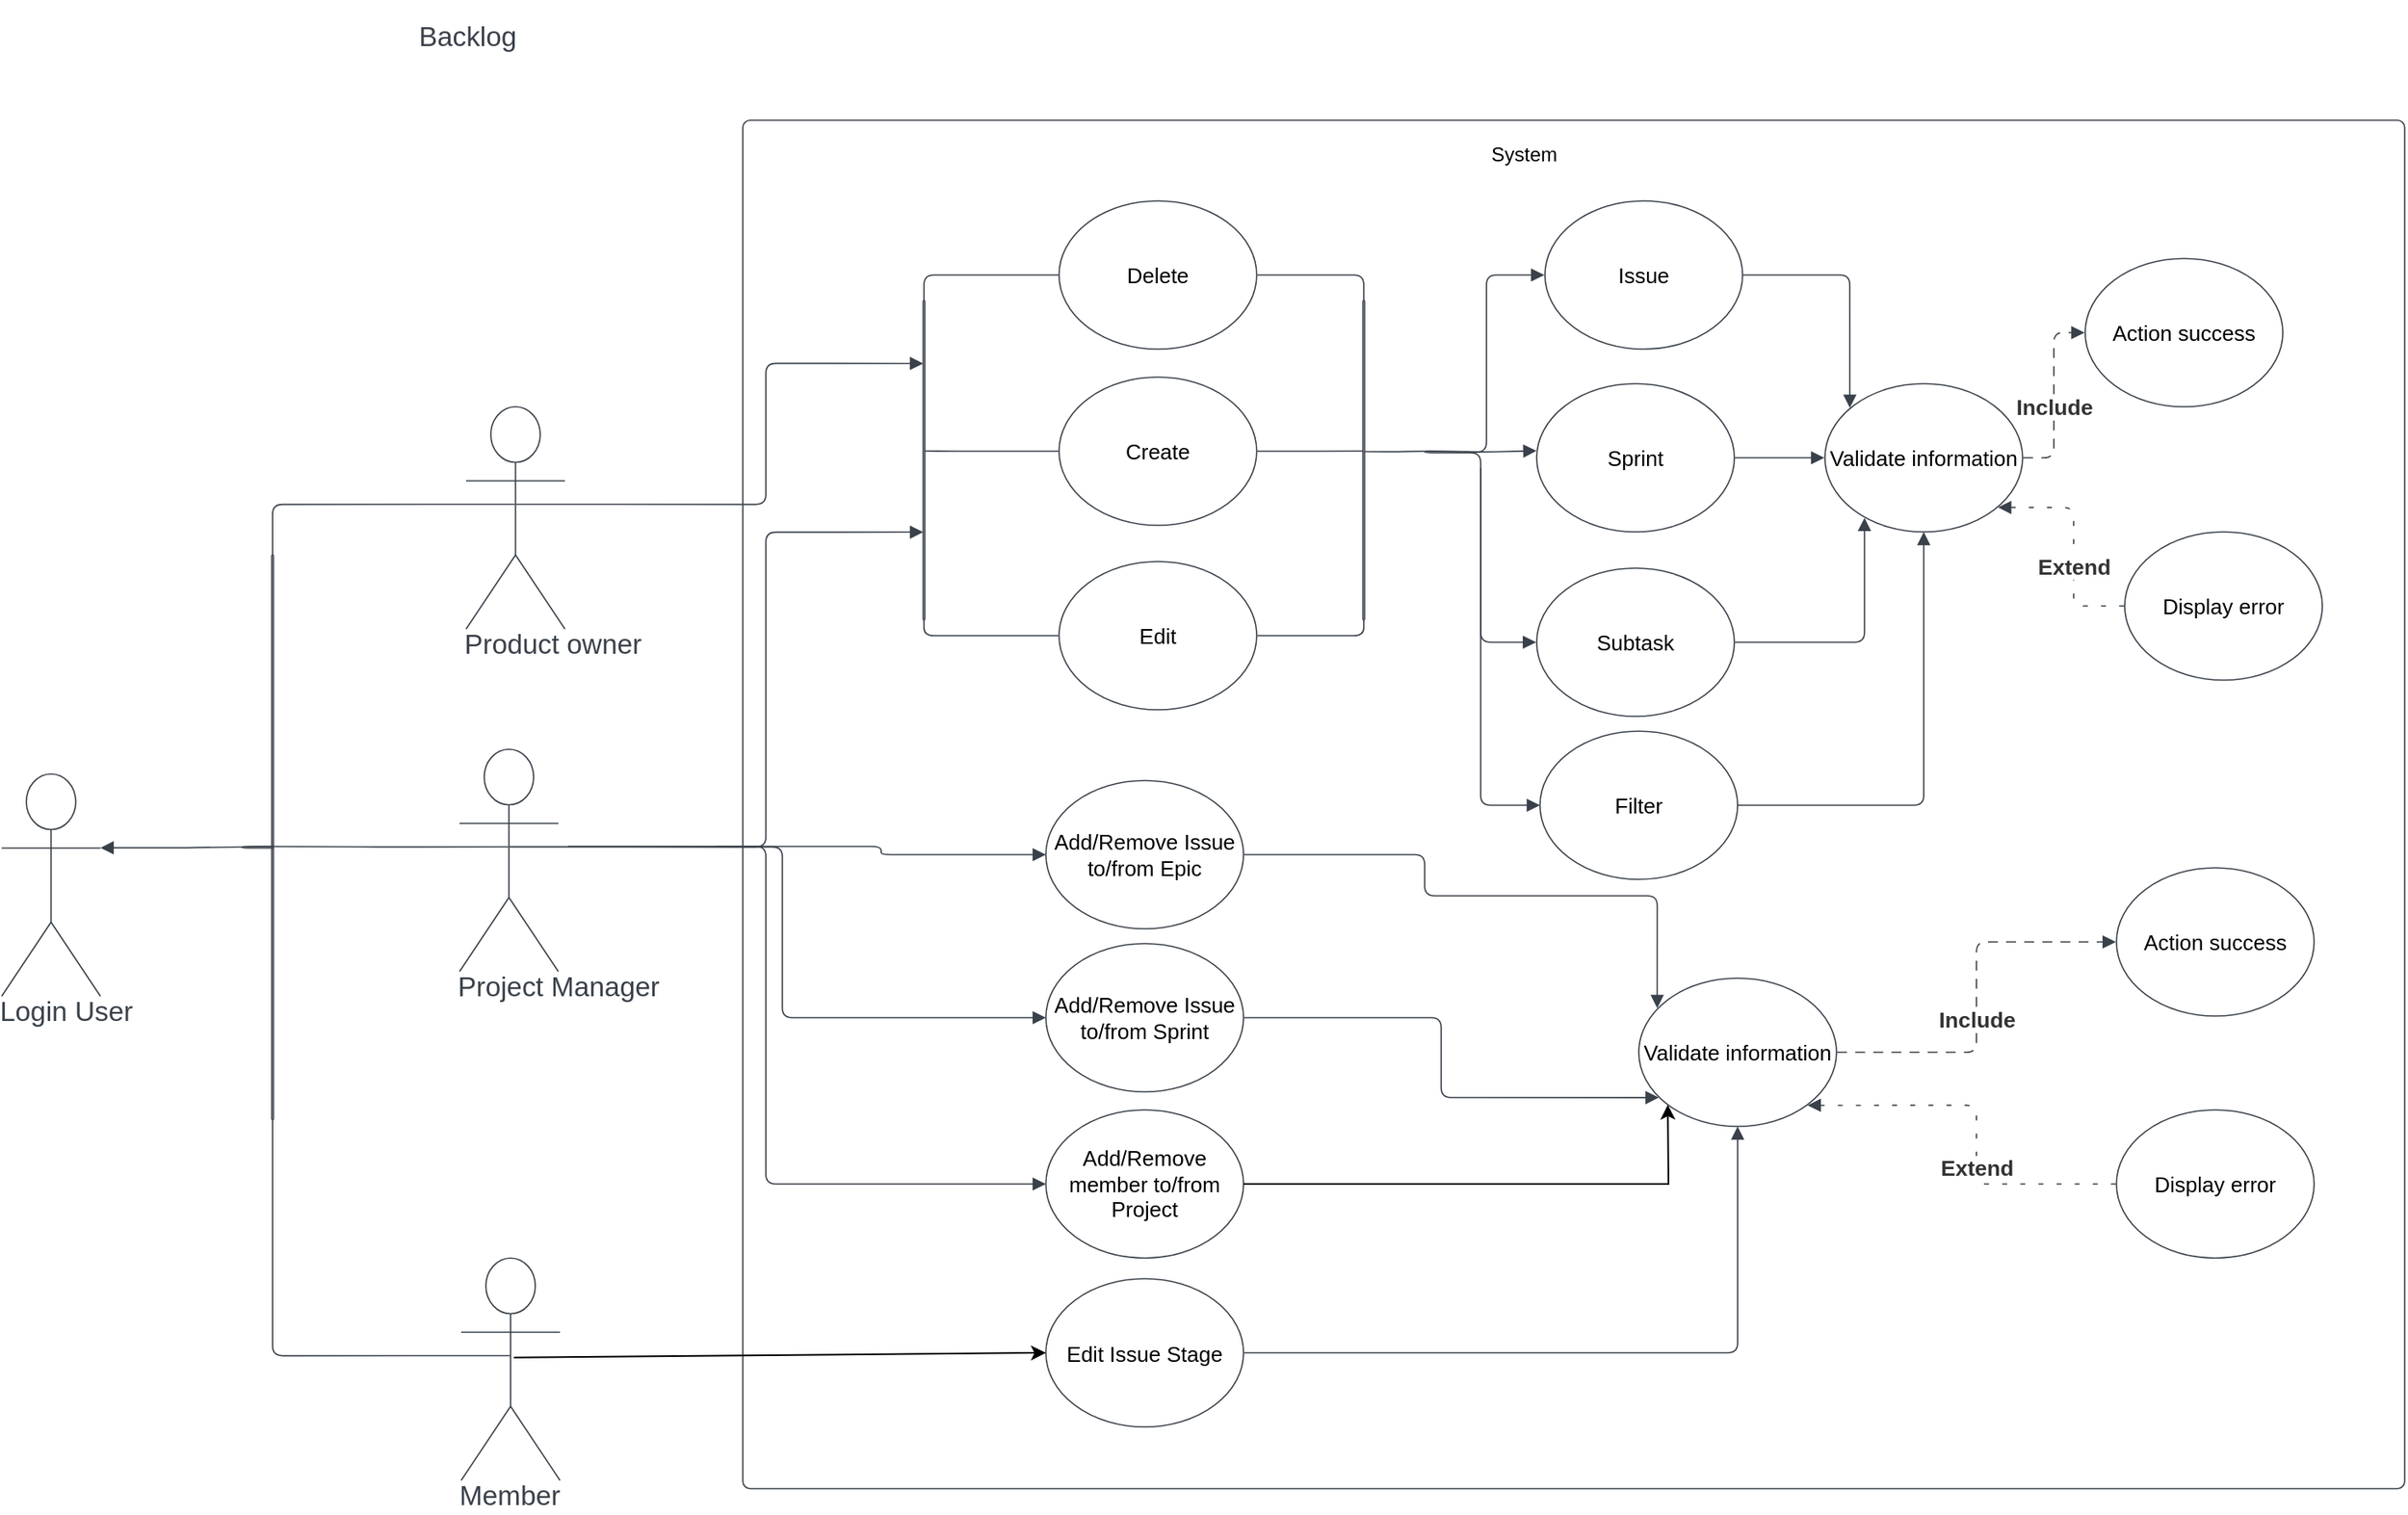 <mxfile version="17.4.5" type="device"><diagram name="BackLog" id="0783ab3e-0a74-02c8-0abd-f7b4e66b4bec"><mxGraphModel dx="2977" dy="623" grid="1" gridSize="10" guides="1" tooltips="1" connect="1" arrows="1" fold="1" page="1" pageScale="1" pageWidth="850" pageHeight="1100" background="none" math="0" shadow="0"><root><mxCell id="0"/><mxCell id="1" parent="0"/><UserObject label="" lucidchartObjectId="9MX.F7zpRUh7" id="6tV1nlAnFdPLGul3W0Mb-53"><mxCell style="html=1;overflow=block;blockSpacing=1;whiteSpace=wrap;container=1;pointerEvents=0;collapsible=0;recursiveResize=0;fontSize=16.7;fontColor=#3a414a;spacing=0;strokeColor=#3a414a;strokeOpacity=100;fillOpacity=0;rounded=1;absoluteArcSize=1;arcSize=9;fillColor=#000000;strokeWidth=0.8;" parent="1" vertex="1"><mxGeometry x="-1134" y="1049" width="1009" height="831" as="geometry"/></mxCell></UserObject><UserObject label="Filter" lucidchartObjectId="UUX.M1WLpp2q" id="FgD1RvkMvf7PxNO9iUgg-2"><mxCell style="html=1;overflow=block;blockSpacing=1;whiteSpace=wrap;ellipse;fontSize=13;spacing=3.8;strokeColor=#3a414a;strokeOpacity=100;rounded=1;absoluteArcSize=1;arcSize=9;strokeWidth=0.8;" vertex="1" parent="6tV1nlAnFdPLGul3W0Mb-53"><mxGeometry x="484" y="371" width="120" height="90" as="geometry"/></mxCell></UserObject><UserObject label="" lucidchartObjectId="K5Y.2LJqX7PT" id="FgD1RvkMvf7PxNO9iUgg-3"><mxCell style="html=1;jettySize=18;whiteSpace=wrap;fontSize=13;strokeColor=#3a414a;strokeOpacity=100;strokeWidth=0.8;rounded=1;arcSize=12;edgeStyle=orthogonalEdgeStyle;startArrow=none;endArrow=block;endFill=1;entryX=0;entryY=0.5;entryDx=0;entryDy=0;" edge="1" parent="6tV1nlAnFdPLGul3W0Mb-53" target="FgD1RvkMvf7PxNO9iUgg-2"><mxGeometry width="100" height="100" relative="1" as="geometry"><Array as="points"><mxPoint x="448" y="416"/></Array><mxPoint x="448" y="211" as="sourcePoint"/><mxPoint x="482.0" y="425" as="targetPoint"/></mxGeometry></mxCell></UserObject><UserObject label="Edit Issue Stage" lucidchartObjectId="pWY.l019-CaU" id="6tV1nlAnFdPLGul3W0Mb-95"><mxCell style="html=1;overflow=block;blockSpacing=1;whiteSpace=wrap;ellipse;fontSize=13;spacing=3.8;strokeColor=#3a414a;strokeOpacity=100;rounded=1;absoluteArcSize=1;arcSize=9;strokeWidth=0.8;" parent="6tV1nlAnFdPLGul3W0Mb-53" vertex="1"><mxGeometry x="184" y="703.5" width="120" height="90" as="geometry"/></mxCell></UserObject><UserObject label="Add/Remove member to/from Project" lucidchartObjectId="JeY.IoZSTAs7" id="FgD1RvkMvf7PxNO9iUgg-5"><mxCell style="html=1;overflow=block;blockSpacing=1;whiteSpace=wrap;ellipse;fontSize=13;spacing=3.8;strokeColor=#3a414a;strokeOpacity=100;rounded=1;absoluteArcSize=1;arcSize=9;strokeWidth=0.8;" vertex="1" parent="6tV1nlAnFdPLGul3W0Mb-53"><mxGeometry x="184" y="601" width="120" height="90" as="geometry"/></mxCell></UserObject><UserObject label="" lucidchartObjectId="D2Y.KqgPdbgf" id="FgD1RvkMvf7PxNO9iUgg-7"><mxCell style="html=1;jettySize=18;whiteSpace=wrap;fontSize=13;strokeColor=#3a414a;strokeOpacity=100;strokeWidth=0.8;rounded=1;arcSize=12;edgeStyle=orthogonalEdgeStyle;startArrow=none;endArrow=block;endFill=1;entryX=0;entryY=0.5;entryDx=0;entryDy=0;" edge="1" parent="6tV1nlAnFdPLGul3W0Mb-53" target="FgD1RvkMvf7PxNO9iUgg-5"><mxGeometry width="100" height="100" relative="1" as="geometry"><Array as="points"><mxPoint x="14" y="441"/><mxPoint x="14" y="646"/></Array><mxPoint x="-106" y="441" as="sourcePoint"/><mxPoint x="78.96" y="629.04" as="targetPoint"/></mxGeometry></mxCell></UserObject><UserObject label="Action success" lucidchartObjectId="TkY.1NcW-u3U" id="6tV1nlAnFdPLGul3W0Mb-69"><mxCell style="html=1;overflow=block;blockSpacing=1;whiteSpace=wrap;ellipse;fontSize=13;spacing=3.8;strokeColor=#3a414a;strokeOpacity=100;rounded=1;absoluteArcSize=1;arcSize=9;strokeWidth=0.8;" parent="6tV1nlAnFdPLGul3W0Mb-53" vertex="1"><mxGeometry x="834" y="454" width="120" height="90" as="geometry"/></mxCell></UserObject><UserObject label="Display error" lucidchartObjectId="TkY.f4EVaw51" id="6tV1nlAnFdPLGul3W0Mb-67"><mxCell style="html=1;overflow=block;blockSpacing=1;whiteSpace=wrap;ellipse;fontSize=13;spacing=3.8;strokeColor=#3a414a;strokeOpacity=100;rounded=1;absoluteArcSize=1;arcSize=9;strokeWidth=0.8;" parent="6tV1nlAnFdPLGul3W0Mb-53" vertex="1"><mxGeometry x="834" y="601" width="120" height="90" as="geometry"/></mxCell></UserObject><UserObject label="Validate information" lucidchartObjectId="TkY.-G~.x-.~" id="6tV1nlAnFdPLGul3W0Mb-72"><mxCell style="html=1;overflow=block;blockSpacing=1;whiteSpace=wrap;ellipse;fontSize=13;spacing=3.8;strokeColor=#3a414a;strokeOpacity=100;rounded=1;absoluteArcSize=1;arcSize=9;strokeWidth=0.8;" parent="6tV1nlAnFdPLGul3W0Mb-53" vertex="1"><mxGeometry x="544" y="521" width="120" height="90" as="geometry"/></mxCell></UserObject><UserObject label="" lucidchartObjectId="TkY.z-_1fT.V" id="6tV1nlAnFdPLGul3W0Mb-70"><mxCell style="html=1;jettySize=18;whiteSpace=wrap;fontSize=13;strokeColor=#3a414a;strokeOpacity=100;dashed=1;fixDash=1;dashPattern=6 5;strokeWidth=0.8;rounded=1;arcSize=12;edgeStyle=orthogonalEdgeStyle;startArrow=none;endArrow=block;endFill=1;exitX=1.003;exitY=0.5;exitPerimeter=0;entryX=-0.003;entryY=0.5;entryPerimeter=0;" parent="6tV1nlAnFdPLGul3W0Mb-53" source="6tV1nlAnFdPLGul3W0Mb-72" target="6tV1nlAnFdPLGul3W0Mb-69" edge="1"><mxGeometry width="100" height="100" relative="1" as="geometry"><Array as="points"/></mxGeometry></mxCell></UserObject><mxCell id="6tV1nlAnFdPLGul3W0Mb-71" value="Include" style="text;html=1;resizable=0;labelBackgroundColor=default;align=center;verticalAlign=middle;fontStyle=1;fontColor=#333333;fontSize=13.3;" parent="6tV1nlAnFdPLGul3W0Mb-70" vertex="1"><mxGeometry x="-0.116" relative="1" as="geometry"/></mxCell><UserObject label="" lucidchartObjectId="TkY.iNxWDGi8" id="6tV1nlAnFdPLGul3W0Mb-73"><mxCell style="html=1;jettySize=18;whiteSpace=wrap;fontSize=13;strokeColor=#3a414a;strokeOpacity=100;dashed=1;fixDash=1;dashPattern=3 8;strokeWidth=0.8;rounded=1;arcSize=12;edgeStyle=orthogonalEdgeStyle;startArrow=none;endArrow=block;endFill=1;exitX=-0.003;exitY=0.5;exitPerimeter=0;entryX=0.854;entryY=0.858;entryPerimeter=0;" parent="6tV1nlAnFdPLGul3W0Mb-53" source="6tV1nlAnFdPLGul3W0Mb-67" target="6tV1nlAnFdPLGul3W0Mb-72" edge="1"><mxGeometry width="100" height="100" relative="1" as="geometry"><Array as="points"/></mxGeometry></mxCell></UserObject><mxCell id="6tV1nlAnFdPLGul3W0Mb-74" value="Extend" style="text;html=1;resizable=0;labelBackgroundColor=default;align=center;verticalAlign=middle;fontStyle=1;fontColor=#333333;fontSize=13.3;" parent="6tV1nlAnFdPLGul3W0Mb-73" vertex="1"><mxGeometry x="-0.191" relative="1" as="geometry"/></mxCell><UserObject label="" lucidchartObjectId="5WY.Wql9gSRZ" id="6tV1nlAnFdPLGul3W0Mb-97"><mxCell style="html=1;jettySize=18;whiteSpace=wrap;fontSize=13;strokeColor=#3a414a;strokeOpacity=100;strokeWidth=0.8;rounded=1;arcSize=12;edgeStyle=orthogonalEdgeStyle;startArrow=none;endArrow=block;endFill=1;exitX=1.003;exitY=0.5;exitPerimeter=0;entryX=0.5;entryY=1;entryDx=0;entryDy=0;" parent="6tV1nlAnFdPLGul3W0Mb-53" source="6tV1nlAnFdPLGul3W0Mb-95" target="6tV1nlAnFdPLGul3W0Mb-72" edge="1"><mxGeometry width="100" height="100" relative="1" as="geometry"><Array as="points"><mxPoint x="604" y="749"/></Array></mxGeometry></mxCell></UserObject><UserObject label="Add/Remove Issue to/from Sprint" lucidchartObjectId="JeY.IoZSTAs7" id="6tV1nlAnFdPLGul3W0Mb-61"><mxCell style="html=1;overflow=block;blockSpacing=1;whiteSpace=wrap;ellipse;fontSize=13;spacing=3.8;strokeColor=#3a414a;strokeOpacity=100;rounded=1;absoluteArcSize=1;arcSize=9;strokeWidth=0.8;" parent="6tV1nlAnFdPLGul3W0Mb-53" vertex="1"><mxGeometry x="184" y="500" width="120" height="90" as="geometry"/></mxCell></UserObject><UserObject label="" lucidchartObjectId="TkY.RRl~n5DK" id="6tV1nlAnFdPLGul3W0Mb-68"><mxCell style="html=1;jettySize=18;whiteSpace=wrap;fontSize=13;strokeColor=#3a414a;strokeOpacity=100;strokeWidth=0.8;rounded=1;arcSize=12;edgeStyle=orthogonalEdgeStyle;startArrow=none;endArrow=block;endFill=1;exitX=1.003;exitY=0.5;exitPerimeter=0;entryX=0.101;entryY=0.806;entryPerimeter=0;" parent="6tV1nlAnFdPLGul3W0Mb-53" source="6tV1nlAnFdPLGul3W0Mb-61" target="6tV1nlAnFdPLGul3W0Mb-72" edge="1"><mxGeometry width="100" height="100" relative="1" as="geometry"><Array as="points"/></mxGeometry></mxCell></UserObject><UserObject label="Add/Remove Issue to/from Epic" lucidchartObjectId="~eY.OKw0wlPx" id="6tV1nlAnFdPLGul3W0Mb-62"><mxCell style="html=1;overflow=block;blockSpacing=1;whiteSpace=wrap;ellipse;fontSize=13;spacing=3.8;strokeColor=#3a414a;strokeOpacity=100;rounded=1;absoluteArcSize=1;arcSize=9;strokeWidth=0.8;" parent="6tV1nlAnFdPLGul3W0Mb-53" vertex="1"><mxGeometry x="184" y="401" width="120" height="90" as="geometry"/></mxCell></UserObject><UserObject label="" lucidchartObjectId="QPY.Oir6QSPE" id="6tV1nlAnFdPLGul3W0Mb-83"><mxCell style="html=1;jettySize=18;whiteSpace=wrap;fontSize=13;strokeColor=#3a414a;strokeOpacity=100;strokeWidth=0.8;rounded=1;arcSize=12;edgeStyle=orthogonalEdgeStyle;startArrow=none;endArrow=block;endFill=1;exitX=1.003;exitY=0.5;exitPerimeter=0;entryX=0.093;entryY=0.203;entryPerimeter=0;" parent="6tV1nlAnFdPLGul3W0Mb-53" source="6tV1nlAnFdPLGul3W0Mb-62" target="6tV1nlAnFdPLGul3W0Mb-72" edge="1"><mxGeometry width="100" height="100" relative="1" as="geometry"><Array as="points"><mxPoint x="414" y="446"/><mxPoint x="414" y="471"/><mxPoint x="555" y="471"/></Array></mxGeometry></mxCell></UserObject><mxCell id="FgD1RvkMvf7PxNO9iUgg-11" value="" style="endArrow=classic;html=1;rounded=0;exitX=1;exitY=0.5;exitDx=0;exitDy=0;entryX=0;entryY=1;entryDx=0;entryDy=0;" edge="1" parent="6tV1nlAnFdPLGul3W0Mb-53" source="FgD1RvkMvf7PxNO9iUgg-5" target="6tV1nlAnFdPLGul3W0Mb-72"><mxGeometry width="50" height="50" relative="1" as="geometry"><mxPoint x="334" y="681" as="sourcePoint"/><mxPoint x="384" y="631" as="targetPoint"/><Array as="points"><mxPoint x="562" y="646"/></Array></mxGeometry></mxCell><UserObject label="Backlog" lucidchartObjectId="~MX.4BYvLD6m" id="6tV1nlAnFdPLGul3W0Mb-54"><mxCell style="html=1;overflow=block;blockSpacing=1;whiteSpace=wrap;fontSize=16.7;fontColor=#3a414a;spacing=0;fillColor=#ffffff;strokeWidth=1.5;strokeColor=none;" parent="1" vertex="1"><mxGeometry x="-1391" y="976" width="180" height="45" as="geometry"/></mxCell></UserObject><UserObject label="Product owner" lucidchartObjectId="TNX.0SlXahP6" id="6tV1nlAnFdPLGul3W0Mb-55"><mxCell style="html=1;overflow=block;blockSpacing=1;shape=umlActor;labelPosition=center;verticalLabelPosition=bottom;verticalAlign=top;whiteSpace=nowrap;fontSize=16.7;fontColor=#3a414a;spacing=0;strokeColor=#3a414a;strokeOpacity=100;rounded=1;absoluteArcSize=1;arcSize=9;strokeWidth=0.8;" parent="1" vertex="1"><mxGeometry x="-1302" y="1223" width="60" height="135" as="geometry"/></mxCell></UserObject><UserObject label="Project Manager" lucidchartObjectId="TOX.cnv9FldG" id="6tV1nlAnFdPLGul3W0Mb-56"><mxCell style="html=1;overflow=block;blockSpacing=1;shape=umlActor;labelPosition=center;verticalLabelPosition=bottom;verticalAlign=top;whiteSpace=nowrap;fontSize=16.7;fontColor=#3a414a;spacing=0;strokeColor=#3a414a;strokeOpacity=100;rounded=1;absoluteArcSize=1;arcSize=9;strokeWidth=0.8;" parent="1" vertex="1"><mxGeometry x="-1306" y="1431" width="60" height="135" as="geometry"/></mxCell></UserObject><UserObject label="Login User" lucidchartObjectId="WOX.MkSxOAm~" id="6tV1nlAnFdPLGul3W0Mb-57"><mxCell style="html=1;overflow=block;blockSpacing=1;shape=umlActor;labelPosition=center;verticalLabelPosition=bottom;verticalAlign=top;whiteSpace=nowrap;fontSize=16.7;fontColor=#3a414a;spacing=0;strokeColor=#3a414a;strokeOpacity=100;rounded=1;absoluteArcSize=1;arcSize=9;strokeWidth=0.8;" parent="1" vertex="1"><mxGeometry x="-1584" y="1446" width="60" height="135" as="geometry"/></mxCell></UserObject><UserObject label="Member" lucidchartObjectId="8OX.NVn9mZf4" id="6tV1nlAnFdPLGul3W0Mb-58"><mxCell style="html=1;overflow=block;blockSpacing=1;shape=umlActor;labelPosition=center;verticalLabelPosition=bottom;verticalAlign=top;whiteSpace=nowrap;fontSize=16.7;fontColor=#3a414a;spacing=0;strokeColor=#3a414a;strokeOpacity=100;rounded=1;absoluteArcSize=1;arcSize=9;strokeWidth=0.8;" parent="1" vertex="1"><mxGeometry x="-1305" y="1740" width="60" height="135" as="geometry"/></mxCell></UserObject><UserObject label="Issue" lucidchartObjectId="RQX.xJ33SMHP" id="6tV1nlAnFdPLGul3W0Mb-59"><mxCell style="html=1;overflow=block;blockSpacing=1;whiteSpace=wrap;ellipse;fontSize=13;spacing=3.8;strokeColor=#3a414a;strokeOpacity=100;rounded=1;absoluteArcSize=1;arcSize=9;strokeWidth=0.8;" parent="1" vertex="1"><mxGeometry x="-647" y="1098" width="120" height="90" as="geometry"/></mxCell></UserObject><UserObject label="Subtask" lucidchartObjectId="UUX.M1WLpp2q" id="6tV1nlAnFdPLGul3W0Mb-60"><mxCell style="html=1;overflow=block;blockSpacing=1;whiteSpace=wrap;ellipse;fontSize=13;spacing=3.8;strokeColor=#3a414a;strokeOpacity=100;rounded=1;absoluteArcSize=1;arcSize=9;strokeWidth=0.8;" parent="1" vertex="1"><mxGeometry x="-652" y="1321" width="120" height="90" as="geometry"/></mxCell></UserObject><UserObject label="Create" lucidchartObjectId="xgY.2141he0C" id="6tV1nlAnFdPLGul3W0Mb-63"><mxCell style="html=1;overflow=block;blockSpacing=1;whiteSpace=wrap;ellipse;fontSize=13;spacing=3.8;strokeColor=#3a414a;strokeOpacity=100;rounded=1;absoluteArcSize=1;arcSize=9;strokeWidth=0.8;" parent="1" vertex="1"><mxGeometry x="-942" y="1205" width="120" height="90" as="geometry"/></mxCell></UserObject><UserObject label="Edit" lucidchartObjectId="KgY.0ADRD87c" id="6tV1nlAnFdPLGul3W0Mb-64"><mxCell style="html=1;overflow=block;blockSpacing=1;whiteSpace=wrap;ellipse;fontSize=13;spacing=3.8;strokeColor=#3a414a;strokeOpacity=100;rounded=1;absoluteArcSize=1;arcSize=9;strokeWidth=0.8;" parent="1" vertex="1"><mxGeometry x="-942" y="1317" width="120" height="90" as="geometry"/></mxCell></UserObject><UserObject label="Delete" lucidchartObjectId="RgY.TzFvj8OF" id="6tV1nlAnFdPLGul3W0Mb-65"><mxCell style="html=1;overflow=block;blockSpacing=1;whiteSpace=wrap;ellipse;fontSize=13;spacing=3.8;strokeColor=#3a414a;strokeOpacity=100;rounded=1;absoluteArcSize=1;arcSize=9;strokeWidth=0.8;" parent="1" vertex="1"><mxGeometry x="-942" y="1098" width="120" height="90" as="geometry"/></mxCell></UserObject><UserObject label="Sprint" lucidchartObjectId="iiY.8v96B48V" id="6tV1nlAnFdPLGul3W0Mb-66"><mxCell style="html=1;overflow=block;blockSpacing=1;whiteSpace=wrap;ellipse;fontSize=13;spacing=3.8;strokeColor=#3a414a;strokeOpacity=100;rounded=1;absoluteArcSize=1;arcSize=9;strokeWidth=0.8;" parent="1" vertex="1"><mxGeometry x="-652" y="1209" width="120" height="90" as="geometry"/></mxCell></UserObject><UserObject label="" lucidchartObjectId="wmY.kz5TimWw" id="6tV1nlAnFdPLGul3W0Mb-75"><mxCell style="html=1;jettySize=18;whiteSpace=wrap;fontSize=13;strokeColor=#3a414a;strokeOpacity=100;strokeWidth=0.8;rounded=1;arcSize=12;edgeStyle=orthogonalEdgeStyle;startArrow=none;endArrow=none;exitX=0.494;exitY=0.439;exitPerimeter=0;entryX=0;entryY=0.5;entryPerimeter=0;" parent="1" source="6tV1nlAnFdPLGul3W0Mb-55" target="6tV1nlAnFdPLGul3W0Mb-76" edge="1"><mxGeometry width="100" height="100" relative="1" as="geometry"><Array as="points"/></mxGeometry></mxCell></UserObject><UserObject label="" lucidchartObjectId="GmY.mGGOc5OJ" id="6tV1nlAnFdPLGul3W0Mb-76"><mxCell style="html=1;overflow=block;blockSpacing=1;whiteSpace=wrap;fontSize=13;spacing=0;strokeColor=#3a414a;strokeOpacity=100;rounded=1;absoluteArcSize=1;arcSize=9;rotation=-270;strokeWidth=0.8;" parent="1" vertex="1"><mxGeometry x="-1591" y="1484" width="343" height="1" as="geometry"/></mxCell></UserObject><UserObject label="" lucidchartObjectId="VmY.X6JqD_uO" id="6tV1nlAnFdPLGul3W0Mb-77"><mxCell style="html=1;jettySize=18;whiteSpace=wrap;fontSize=13;strokeColor=#3a414a;strokeOpacity=100;strokeWidth=0.8;rounded=1;arcSize=12;edgeStyle=orthogonalEdgeStyle;startArrow=none;endArrow=none;exitX=0.494;exitY=0.439;exitPerimeter=0;entryX=0.519;entryY=0.013;entryPerimeter=0;" parent="1" source="6tV1nlAnFdPLGul3W0Mb-56" target="6tV1nlAnFdPLGul3W0Mb-76" edge="1"><mxGeometry width="100" height="100" relative="1" as="geometry"><Array as="points"><mxPoint x="-1362" y="1490"/><mxPoint x="-1438" y="1490"/><mxPoint x="-1438" y="1491"/></Array></mxGeometry></mxCell></UserObject><UserObject label="" lucidchartObjectId="0mY.OMOduuXd" id="6tV1nlAnFdPLGul3W0Mb-78"><mxCell style="html=1;jettySize=18;whiteSpace=wrap;fontSize=13;strokeColor=#3a414a;strokeOpacity=100;strokeWidth=0.8;rounded=1;arcSize=12;edgeStyle=orthogonalEdgeStyle;startArrow=none;endArrow=none;exitX=0.494;exitY=0.439;exitPerimeter=0;entryX=1;entryY=0.5;entryPerimeter=0;" parent="1" source="6tV1nlAnFdPLGul3W0Mb-58" target="6tV1nlAnFdPLGul3W0Mb-76" edge="1"><mxGeometry width="100" height="100" relative="1" as="geometry"><Array as="points"/></mxGeometry></mxCell></UserObject><UserObject label="" lucidchartObjectId="9mY.2_5Z2Zbj" id="6tV1nlAnFdPLGul3W0Mb-79"><mxCell style="html=1;jettySize=18;whiteSpace=wrap;fontSize=13;strokeColor=#3a414a;strokeOpacity=100;strokeWidth=0.8;rounded=1;arcSize=12;edgeStyle=orthogonalEdgeStyle;startArrow=block;startFill=1;endArrow=none;exitX=1;exitY=0.332;exitPerimeter=0;" parent="1" source="6tV1nlAnFdPLGul3W0Mb-57" edge="1"><mxGeometry width="100" height="100" relative="1" as="geometry"><Array as="points"/><mxPoint x="-1419" y="1490" as="targetPoint"/></mxGeometry></mxCell></UserObject><UserObject label="" lucidchartObjectId="5MY.gbq4GyZ6" id="6tV1nlAnFdPLGul3W0Mb-80"><mxCell style="html=1;jettySize=18;whiteSpace=wrap;fontSize=13;strokeColor=#3a414a;strokeOpacity=100;strokeWidth=0.8;rounded=1;arcSize=12;edgeStyle=orthogonalEdgeStyle;startArrow=none;endArrow=none;exitX=1.003;exitY=0.5;exitPerimeter=0;entryX=0;entryY=0.5;entryPerimeter=0;" parent="1" source="6tV1nlAnFdPLGul3W0Mb-65" target="6tV1nlAnFdPLGul3W0Mb-84" edge="1"><mxGeometry width="100" height="100" relative="1" as="geometry"><Array as="points"><mxPoint x="-757" y="1143"/></Array></mxGeometry></mxCell></UserObject><UserObject label="" lucidchartObjectId="bNY.J~qdfQWt" id="6tV1nlAnFdPLGul3W0Mb-81"><mxCell style="html=1;jettySize=18;whiteSpace=wrap;fontSize=13;strokeColor=#3a414a;strokeOpacity=100;strokeWidth=0.8;rounded=1;arcSize=12;edgeStyle=orthogonalEdgeStyle;startArrow=none;endArrow=none;exitX=1.003;exitY=0.5;exitPerimeter=0;entryX=1;entryY=0.5;entryPerimeter=0;" parent="1" source="6tV1nlAnFdPLGul3W0Mb-64" target="6tV1nlAnFdPLGul3W0Mb-84" edge="1"><mxGeometry width="100" height="100" relative="1" as="geometry"><Array as="points"><mxPoint x="-757" y="1362"/></Array></mxGeometry></mxCell></UserObject><UserObject label="" lucidchartObjectId="JOY.HO.7e7~c" id="6tV1nlAnFdPLGul3W0Mb-82"><mxCell style="html=1;jettySize=18;whiteSpace=wrap;fontSize=13;strokeColor=#3a414a;strokeOpacity=100;strokeWidth=0.8;rounded=1;arcSize=12;edgeStyle=orthogonalEdgeStyle;startArrow=none;endArrow=none;exitX=1.003;exitY=0.5;exitPerimeter=0;entryX=0.471;entryY=0.987;entryPerimeter=0;" parent="1" source="6tV1nlAnFdPLGul3W0Mb-63" target="6tV1nlAnFdPLGul3W0Mb-84" edge="1"><mxGeometry width="100" height="100" relative="1" as="geometry"><Array as="points"/></mxGeometry></mxCell></UserObject><UserObject label="" lucidchartObjectId="zRY.DcRmkYpY" id="6tV1nlAnFdPLGul3W0Mb-84"><mxCell style="html=1;overflow=block;blockSpacing=1;whiteSpace=wrap;fontSize=13;spacing=0;strokeColor=#3a414a;strokeOpacity=100;rounded=1;absoluteArcSize=1;arcSize=9;rotation=-270;strokeWidth=0.8;" parent="1" vertex="1"><mxGeometry x="-854" y="1255" width="194" height="1" as="geometry"/></mxCell></UserObject><UserObject label="Display error" lucidchartObjectId="LUY.SwCo.Rsc" id="6tV1nlAnFdPLGul3W0Mb-85"><mxCell style="html=1;overflow=block;blockSpacing=1;whiteSpace=wrap;ellipse;fontSize=13;spacing=3.8;strokeColor=#3a414a;strokeOpacity=100;rounded=1;absoluteArcSize=1;arcSize=9;strokeWidth=0.8;" parent="1" vertex="1"><mxGeometry x="-295" y="1299" width="120" height="90" as="geometry"/></mxCell></UserObject><UserObject label="Action success" lucidchartObjectId="LUY.ZfsAk3R-" id="6tV1nlAnFdPLGul3W0Mb-86"><mxCell style="html=1;overflow=block;blockSpacing=1;whiteSpace=wrap;ellipse;fontSize=13;spacing=3.8;strokeColor=#3a414a;strokeOpacity=100;rounded=1;absoluteArcSize=1;arcSize=9;strokeWidth=0.8;" parent="1" vertex="1"><mxGeometry x="-319" y="1133" width="120" height="90" as="geometry"/></mxCell></UserObject><UserObject label="" lucidchartObjectId="LUY..27gVIGl" id="6tV1nlAnFdPLGul3W0Mb-87"><mxCell style="html=1;jettySize=18;whiteSpace=wrap;fontSize=13;strokeColor=#3a414a;strokeOpacity=100;dashed=1;fixDash=1;dashPattern=6 5;strokeWidth=0.8;rounded=1;arcSize=12;edgeStyle=orthogonalEdgeStyle;startArrow=none;endArrow=block;endFill=1;exitX=1.003;exitY=0.5;exitPerimeter=0;entryX=-0.003;entryY=0.5;entryPerimeter=0;" parent="1" source="6tV1nlAnFdPLGul3W0Mb-89" target="6tV1nlAnFdPLGul3W0Mb-86" edge="1"><mxGeometry width="100" height="100" relative="1" as="geometry"><Array as="points"/></mxGeometry></mxCell></UserObject><mxCell id="6tV1nlAnFdPLGul3W0Mb-88" value="Include" style="text;html=1;resizable=0;labelBackgroundColor=default;align=center;verticalAlign=middle;fontStyle=1;fontColor=#333333;fontSize=13.3;" parent="6tV1nlAnFdPLGul3W0Mb-87" vertex="1"><mxGeometry x="-0.116" relative="1" as="geometry"/></mxCell><UserObject label="Validate information" lucidchartObjectId="LUY..pW1UCPj" id="6tV1nlAnFdPLGul3W0Mb-89"><mxCell style="html=1;overflow=block;blockSpacing=1;whiteSpace=wrap;ellipse;fontSize=13;spacing=3.8;strokeColor=#3a414a;strokeOpacity=100;rounded=1;absoluteArcSize=1;arcSize=9;strokeWidth=0.8;" parent="1" vertex="1"><mxGeometry x="-477" y="1209" width="120" height="90" as="geometry"/></mxCell></UserObject><UserObject label="" lucidchartObjectId="LUY.Lk59qKPh" id="6tV1nlAnFdPLGul3W0Mb-90"><mxCell style="html=1;jettySize=18;whiteSpace=wrap;fontSize=13;strokeColor=#3a414a;strokeOpacity=100;dashed=1;fixDash=1;dashPattern=3 8;strokeWidth=0.8;rounded=1;arcSize=12;edgeStyle=orthogonalEdgeStyle;startArrow=none;endArrow=block;endFill=1;exitX=-0.003;exitY=0.5;exitPerimeter=0;entryX=0.876;entryY=0.835;entryPerimeter=0;" parent="1" source="6tV1nlAnFdPLGul3W0Mb-85" target="6tV1nlAnFdPLGul3W0Mb-89" edge="1"><mxGeometry width="100" height="100" relative="1" as="geometry"><Array as="points"/></mxGeometry></mxCell></UserObject><mxCell id="6tV1nlAnFdPLGul3W0Mb-91" value="Extend" style="text;html=1;resizable=0;labelBackgroundColor=default;align=center;verticalAlign=middle;fontStyle=1;fontColor=#333333;fontSize=13.3;" parent="6tV1nlAnFdPLGul3W0Mb-90" vertex="1"><mxGeometry x="-0.191" relative="1" as="geometry"/></mxCell><UserObject label="" lucidchartObjectId="9UY.pIxKj991" id="6tV1nlAnFdPLGul3W0Mb-92"><mxCell style="html=1;jettySize=18;whiteSpace=wrap;fontSize=13;strokeColor=#3a414a;strokeOpacity=100;strokeWidth=0.8;rounded=1;arcSize=12;edgeStyle=orthogonalEdgeStyle;startArrow=none;endArrow=block;endFill=1;exitX=1.003;exitY=0.5;exitPerimeter=0;entryX=0.126;entryY=0.163;entryPerimeter=0;" parent="1" source="6tV1nlAnFdPLGul3W0Mb-59" target="6tV1nlAnFdPLGul3W0Mb-89" edge="1"><mxGeometry width="100" height="100" relative="1" as="geometry"><Array as="points"/></mxGeometry></mxCell></UserObject><UserObject label="" lucidchartObjectId="_UY.7Wtzr~0g" id="6tV1nlAnFdPLGul3W0Mb-93"><mxCell style="html=1;jettySize=18;whiteSpace=wrap;fontSize=13;strokeColor=#3a414a;strokeOpacity=100;strokeWidth=0.8;rounded=1;arcSize=12;edgeStyle=orthogonalEdgeStyle;startArrow=none;endArrow=block;endFill=1;exitX=1.003;exitY=0.5;exitPerimeter=0;entryX=-0.003;entryY=0.5;entryPerimeter=0;" parent="1" source="6tV1nlAnFdPLGul3W0Mb-66" target="6tV1nlAnFdPLGul3W0Mb-89" edge="1"><mxGeometry width="100" height="100" relative="1" as="geometry"><Array as="points"/></mxGeometry></mxCell></UserObject><UserObject label="" lucidchartObjectId="~UY.pQ1vMxCD" id="6tV1nlAnFdPLGul3W0Mb-94"><mxCell style="html=1;jettySize=18;whiteSpace=wrap;fontSize=13;strokeColor=#3a414a;strokeOpacity=100;strokeWidth=0.8;rounded=1;arcSize=12;edgeStyle=orthogonalEdgeStyle;startArrow=none;endArrow=block;endFill=1;exitX=1.003;exitY=0.5;exitPerimeter=0;entryX=0.2;entryY=0.905;entryPerimeter=0;" parent="1" source="6tV1nlAnFdPLGul3W0Mb-60" target="6tV1nlAnFdPLGul3W0Mb-89" edge="1"><mxGeometry width="100" height="100" relative="1" as="geometry"><Array as="points"/></mxGeometry></mxCell></UserObject><UserObject label="" lucidchartObjectId="v0Y.fAdTUX1A" id="6tV1nlAnFdPLGul3W0Mb-98"><mxCell style="html=1;overflow=block;blockSpacing=1;whiteSpace=wrap;fontSize=13;spacing=0;strokeColor=#3a414a;strokeOpacity=100;rounded=1;absoluteArcSize=1;arcSize=9;rotation=-270;strokeWidth=0.8;" parent="1" vertex="1"><mxGeometry x="-1121" y="1255" width="194" height="1" as="geometry"/></mxCell></UserObject><UserObject label="" lucidchartObjectId="B0Y.H8WLYJDm" id="6tV1nlAnFdPLGul3W0Mb-99"><mxCell style="html=1;jettySize=18;whiteSpace=wrap;fontSize=13;strokeColor=#3a414a;strokeOpacity=100;strokeWidth=0.8;rounded=1;arcSize=12;edgeStyle=orthogonalEdgeStyle;startArrow=none;endArrow=none;exitX=-0.003;exitY=0.5;exitPerimeter=0;entryX=0;entryY=0.5;entryPerimeter=0;" parent="1" source="6tV1nlAnFdPLGul3W0Mb-65" target="6tV1nlAnFdPLGul3W0Mb-98" edge="1"><mxGeometry width="100" height="100" relative="1" as="geometry"><Array as="points"><mxPoint x="-1024" y="1143"/></Array></mxGeometry></mxCell></UserObject><UserObject label="" lucidchartObjectId="P0Y.XrnxNqLz" id="6tV1nlAnFdPLGul3W0Mb-100"><mxCell style="html=1;jettySize=18;whiteSpace=wrap;fontSize=13;strokeColor=#3a414a;strokeOpacity=100;strokeWidth=0.8;rounded=1;arcSize=12;edgeStyle=orthogonalEdgeStyle;startArrow=none;endArrow=none;exitX=-0.003;exitY=0.5;exitPerimeter=0;entryX=1;entryY=0.5;entryPerimeter=0;" parent="1" source="6tV1nlAnFdPLGul3W0Mb-64" target="6tV1nlAnFdPLGul3W0Mb-98" edge="1"><mxGeometry width="100" height="100" relative="1" as="geometry"><Array as="points"><mxPoint x="-1024" y="1362"/></Array></mxGeometry></mxCell></UserObject><UserObject label="" lucidchartObjectId="60Y.II~mvaLK" id="6tV1nlAnFdPLGul3W0Mb-101"><mxCell style="html=1;jettySize=18;whiteSpace=wrap;fontSize=13;strokeColor=#3a414a;strokeOpacity=100;strokeWidth=0.8;rounded=1;arcSize=12;edgeStyle=orthogonalEdgeStyle;startArrow=none;endArrow=none;exitX=-0.003;exitY=0.5;exitPerimeter=0;entryX=0.471;entryY=0.014;entryPerimeter=0;" parent="1" source="6tV1nlAnFdPLGul3W0Mb-63" target="6tV1nlAnFdPLGul3W0Mb-98" edge="1"><mxGeometry width="100" height="100" relative="1" as="geometry"><Array as="points"><mxPoint x="-1010" y="1250"/><mxPoint x="-1010" y="1250"/></Array></mxGeometry></mxCell></UserObject><UserObject label="" lucidchartObjectId="l1Y.CNqQ-lj-" id="6tV1nlAnFdPLGul3W0Mb-102"><mxCell style="html=1;jettySize=18;whiteSpace=wrap;fontSize=13;strokeColor=#3a414a;strokeOpacity=100;strokeWidth=0.8;rounded=1;arcSize=12;edgeStyle=orthogonalEdgeStyle;startArrow=none;endArrow=block;endFill=1;exitX=0.506;exitY=0.439;exitPerimeter=0;entryX=0.197;entryY=0.995;entryPerimeter=0;" parent="1" source="6tV1nlAnFdPLGul3W0Mb-55" target="6tV1nlAnFdPLGul3W0Mb-98" edge="1"><mxGeometry width="100" height="100" relative="1" as="geometry"><Array as="points"><mxPoint x="-1120" y="1282"/><mxPoint x="-1120" y="1197"/></Array></mxGeometry></mxCell></UserObject><UserObject label="" lucidchartObjectId="z1Y.EAfoyOXy" id="6tV1nlAnFdPLGul3W0Mb-103"><mxCell style="html=1;jettySize=18;whiteSpace=wrap;fontSize=13;strokeColor=#3a414a;strokeOpacity=100;strokeWidth=0.8;rounded=1;arcSize=12;edgeStyle=orthogonalEdgeStyle;startArrow=none;endArrow=block;endFill=1;exitX=0.506;exitY=0.439;exitPerimeter=0;entryX=0.725;entryY=0.98;entryPerimeter=0;" parent="1" source="6tV1nlAnFdPLGul3W0Mb-56" target="6tV1nlAnFdPLGul3W0Mb-98" edge="1"><mxGeometry width="100" height="100" relative="1" as="geometry"><Array as="points"><mxPoint x="-1120" y="1490"/><mxPoint x="-1120" y="1299"/></Array></mxGeometry></mxCell></UserObject><UserObject label="" lucidchartObjectId="D2Y.KqgPdbgf" id="6tV1nlAnFdPLGul3W0Mb-104"><mxCell style="html=1;jettySize=18;whiteSpace=wrap;fontSize=13;strokeColor=#3a414a;strokeOpacity=100;strokeWidth=0.8;rounded=1;arcSize=12;edgeStyle=orthogonalEdgeStyle;startArrow=none;endArrow=block;endFill=1;entryX=0;entryY=0.5;entryDx=0;entryDy=0;" parent="1" target="6tV1nlAnFdPLGul3W0Mb-62" edge="1"><mxGeometry width="100" height="100" relative="1" as="geometry"><Array as="points"><mxPoint x="-1050" y="1490"/><mxPoint x="-1050" y="1495"/></Array><mxPoint x="-1150" y="1490" as="sourcePoint"/></mxGeometry></mxCell></UserObject><UserObject label="" lucidchartObjectId="p3Y.n5psJ5Gi" id="6tV1nlAnFdPLGul3W0Mb-105"><mxCell style="html=1;jettySize=18;whiteSpace=wrap;fontSize=13;strokeColor=#3a414a;strokeOpacity=100;strokeWidth=0.8;rounded=1;arcSize=12;edgeStyle=orthogonalEdgeStyle;startArrow=none;endArrow=block;endFill=1;exitX=0.506;exitY=0.439;exitPerimeter=0;entryX=0;entryY=0.5;entryDx=0;entryDy=0;" parent="1" source="6tV1nlAnFdPLGul3W0Mb-56" target="6tV1nlAnFdPLGul3W0Mb-61" edge="1"><mxGeometry width="100" height="100" relative="1" as="geometry"><Array as="points"><mxPoint x="-1110" y="1490"/><mxPoint x="-1110" y="1594"/></Array></mxGeometry></mxCell></UserObject><UserObject label="" lucidchartObjectId="s4Y.5Z5~CBEd" id="6tV1nlAnFdPLGul3W0Mb-106"><mxCell style="html=1;jettySize=18;whiteSpace=wrap;fontSize=13;strokeColor=#3a414a;strokeOpacity=100;strokeWidth=0.8;rounded=1;arcSize=12;edgeStyle=orthogonalEdgeStyle;startArrow=none;endArrow=none;exitX=0.473;exitY=0.014;exitPerimeter=0;" parent="1" source="6tV1nlAnFdPLGul3W0Mb-84" edge="1"><mxGeometry width="100" height="100" relative="1" as="geometry"><Array as="points"><mxPoint x="-737" y="1250"/></Array><mxPoint x="-718" y="1250" as="targetPoint"/></mxGeometry></mxCell></UserObject><UserObject label="" lucidchartObjectId="n5Y.TNvncluO" id="6tV1nlAnFdPLGul3W0Mb-107"><mxCell style="html=1;jettySize=18;whiteSpace=wrap;fontSize=13;strokeColor=#3a414a;strokeOpacity=100;strokeWidth=0.8;rounded=1;arcSize=12;edgeStyle=orthogonalEdgeStyle;startArrow=none;endArrow=block;endFill=1;entryX=-0.003;entryY=0.5;entryPerimeter=0;" parent="1" target="6tV1nlAnFdPLGul3W0Mb-59" edge="1"><mxGeometry width="100" height="100" relative="1" as="geometry"><Array as="points"/><mxPoint x="-719" y="1250" as="sourcePoint"/></mxGeometry></mxCell></UserObject><UserObject label="" lucidchartObjectId="y5Y.93oAt6a1" id="6tV1nlAnFdPLGul3W0Mb-108"><mxCell style="html=1;jettySize=18;whiteSpace=wrap;fontSize=13;strokeColor=#3a414a;strokeOpacity=100;strokeWidth=0.8;rounded=1;arcSize=12;edgeStyle=orthogonalEdgeStyle;startArrow=none;endArrow=block;endFill=1;entryX=-0.001;entryY=0.453;entryPerimeter=0;" parent="1" target="6tV1nlAnFdPLGul3W0Mb-66" edge="1"><mxGeometry width="100" height="100" relative="1" as="geometry"><Array as="points"/><mxPoint x="-718" y="1250" as="sourcePoint"/></mxGeometry></mxCell></UserObject><UserObject label="" lucidchartObjectId="K5Y.2LJqX7PT" id="6tV1nlAnFdPLGul3W0Mb-109"><mxCell style="html=1;jettySize=18;whiteSpace=wrap;fontSize=13;strokeColor=#3a414a;strokeOpacity=100;strokeWidth=0.8;rounded=1;arcSize=12;edgeStyle=orthogonalEdgeStyle;startArrow=none;endArrow=block;endFill=1;entryX=-0.003;entryY=0.5;entryPerimeter=0;" parent="1" target="6tV1nlAnFdPLGul3W0Mb-60" edge="1"><mxGeometry width="100" height="100" relative="1" as="geometry"><Array as="points"><mxPoint x="-686" y="1251"/><mxPoint x="-686" y="1366"/></Array><mxPoint x="-720" y="1250" as="sourcePoint"/></mxGeometry></mxCell></UserObject><mxCell id="48bD23sSpTf6xRcLrdCC-1" value="System" style="text;html=1;align=center;verticalAlign=middle;resizable=0;points=[];autosize=1;strokeColor=none;fillColor=none;" vertex="1" parent="1"><mxGeometry x="-690" y="1060" width="60" height="20" as="geometry"/></mxCell><mxCell id="FgD1RvkMvf7PxNO9iUgg-1" value="" style="endArrow=classic;html=1;rounded=0;exitX=0.533;exitY=0.447;exitDx=0;exitDy=0;exitPerimeter=0;entryX=0;entryY=0.5;entryDx=0;entryDy=0;" edge="1" parent="1" source="6tV1nlAnFdPLGul3W0Mb-58" target="6tV1nlAnFdPLGul3W0Mb-95"><mxGeometry width="50" height="50" relative="1" as="geometry"><mxPoint x="-1090" y="1663" as="sourcePoint"/><mxPoint x="-1040" y="1613" as="targetPoint"/></mxGeometry></mxCell><UserObject label="" lucidchartObjectId="~UY.pQ1vMxCD" id="FgD1RvkMvf7PxNO9iUgg-4"><mxCell style="html=1;jettySize=18;whiteSpace=wrap;fontSize=13;strokeColor=#3a414a;strokeOpacity=100;strokeWidth=0.8;rounded=1;arcSize=12;edgeStyle=orthogonalEdgeStyle;startArrow=none;endArrow=block;endFill=1;exitX=1;exitY=0.5;entryX=0.5;entryY=1;exitDx=0;exitDy=0;entryDx=0;entryDy=0;" edge="1" parent="1" source="FgD1RvkMvf7PxNO9iUgg-2" target="6tV1nlAnFdPLGul3W0Mb-89"><mxGeometry width="100" height="100" relative="1" as="geometry"><Array as="points"><mxPoint x="-417" y="1465"/></Array><mxPoint x="-504.0" y="1419.94" as="sourcePoint"/><mxPoint x="-425.36" y="1344.39" as="targetPoint"/></mxGeometry></mxCell></UserObject></root></mxGraphModel></diagram></mxfile>